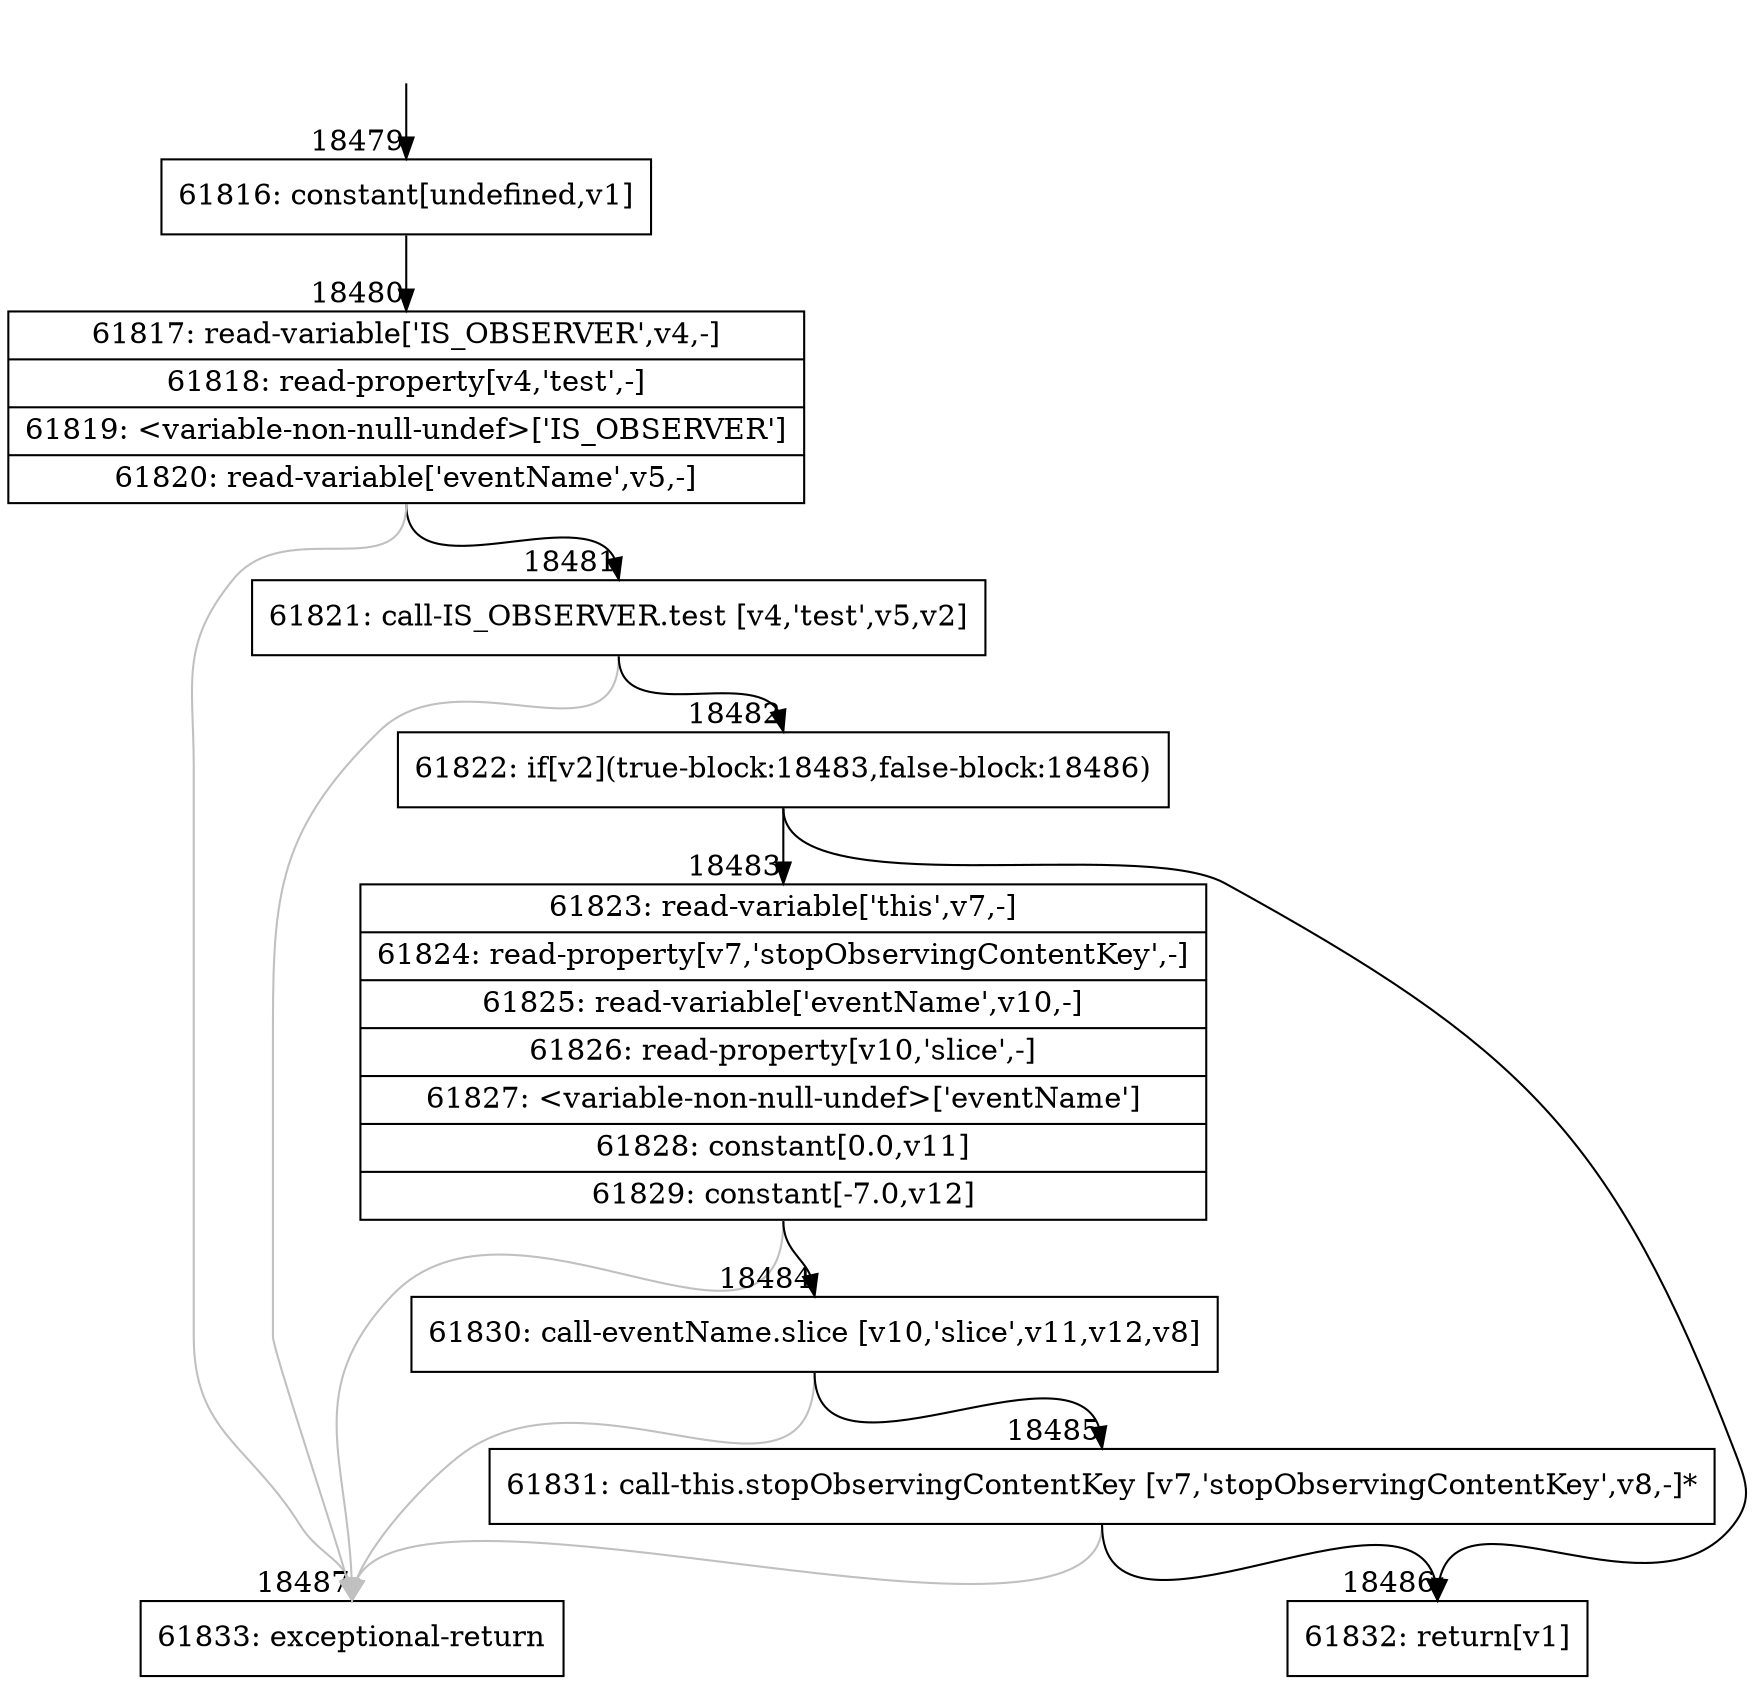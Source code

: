 digraph {
rankdir="TD"
BB_entry1590[shape=none,label=""];
BB_entry1590 -> BB18479 [tailport=s, headport=n, headlabel="    18479"]
BB18479 [shape=record label="{61816: constant[undefined,v1]}" ] 
BB18479 -> BB18480 [tailport=s, headport=n, headlabel="      18480"]
BB18480 [shape=record label="{61817: read-variable['IS_OBSERVER',v4,-]|61818: read-property[v4,'test',-]|61819: \<variable-non-null-undef\>['IS_OBSERVER']|61820: read-variable['eventName',v5,-]}" ] 
BB18480 -> BB18481 [tailport=s, headport=n, headlabel="      18481"]
BB18480 -> BB18487 [tailport=s, headport=n, color=gray, headlabel="      18487"]
BB18481 [shape=record label="{61821: call-IS_OBSERVER.test [v4,'test',v5,v2]}" ] 
BB18481 -> BB18482 [tailport=s, headport=n, headlabel="      18482"]
BB18481 -> BB18487 [tailport=s, headport=n, color=gray]
BB18482 [shape=record label="{61822: if[v2](true-block:18483,false-block:18486)}" ] 
BB18482 -> BB18483 [tailport=s, headport=n, headlabel="      18483"]
BB18482 -> BB18486 [tailport=s, headport=n, headlabel="      18486"]
BB18483 [shape=record label="{61823: read-variable['this',v7,-]|61824: read-property[v7,'stopObservingContentKey',-]|61825: read-variable['eventName',v10,-]|61826: read-property[v10,'slice',-]|61827: \<variable-non-null-undef\>['eventName']|61828: constant[0.0,v11]|61829: constant[-7.0,v12]}" ] 
BB18483 -> BB18484 [tailport=s, headport=n, headlabel="      18484"]
BB18483 -> BB18487 [tailport=s, headport=n, color=gray]
BB18484 [shape=record label="{61830: call-eventName.slice [v10,'slice',v11,v12,v8]}" ] 
BB18484 -> BB18485 [tailport=s, headport=n, headlabel="      18485"]
BB18484 -> BB18487 [tailport=s, headport=n, color=gray]
BB18485 [shape=record label="{61831: call-this.stopObservingContentKey [v7,'stopObservingContentKey',v8,-]*}" ] 
BB18485 -> BB18486 [tailport=s, headport=n]
BB18485 -> BB18487 [tailport=s, headport=n, color=gray]
BB18486 [shape=record label="{61832: return[v1]}" ] 
BB18487 [shape=record label="{61833: exceptional-return}" ] 
//#$~ 34671
}
